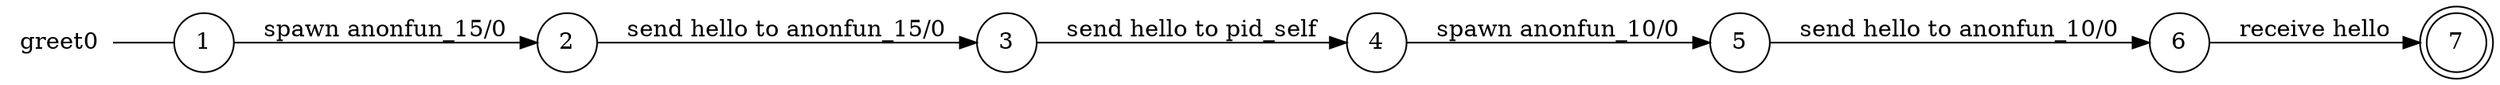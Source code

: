 digraph greet0 {
	rankdir="LR";
	n_0 [label="greet0", shape="plaintext"];
	n_1 [id="5", shape=circle, label="4"];
	n_2 [id="1", shape=circle, label="1"];
	n_0 -> n_2 [arrowhead=none];
	n_3 [id="2", shape=doublecircle, label="7"];
	n_4 [id="8", shape=circle, label="3"];
	n_5 [id="4", shape=circle, label="6"];
	n_6 [id="7", shape=circle, label="5"];
	n_7 [id="3", shape=circle, label="2"];

	n_1 -> n_6 [id="[$e|5]", label="spawn anonfun_10/0"];
	n_5 -> n_3 [id="[$e|6]", label="receive hello"];
	n_7 -> n_4 [id="[$e|3]", label="send hello to anonfun_15/0"];
	n_6 -> n_5 [id="[$e|7]", label="send hello to anonfun_10/0"];
	n_4 -> n_1 [id="[$e|4]", label="send hello to pid_self"];
	n_2 -> n_7 [id="[$e|1]", label="spawn anonfun_15/0"];
}
